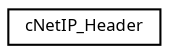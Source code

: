 digraph "Graphical Class Hierarchy"
{
  edge [fontname="Sans",fontsize="8",labelfontname="Sans",labelfontsize="8"];
  node [fontname="Sans",fontsize="8",shape=record];
  rankdir="LR";
  Node1 [label="cNetIP_Header",height=0.2,width=0.4,color="black", fillcolor="white", style="filled",URL="$classc_net_i_p___header.html"];
}
